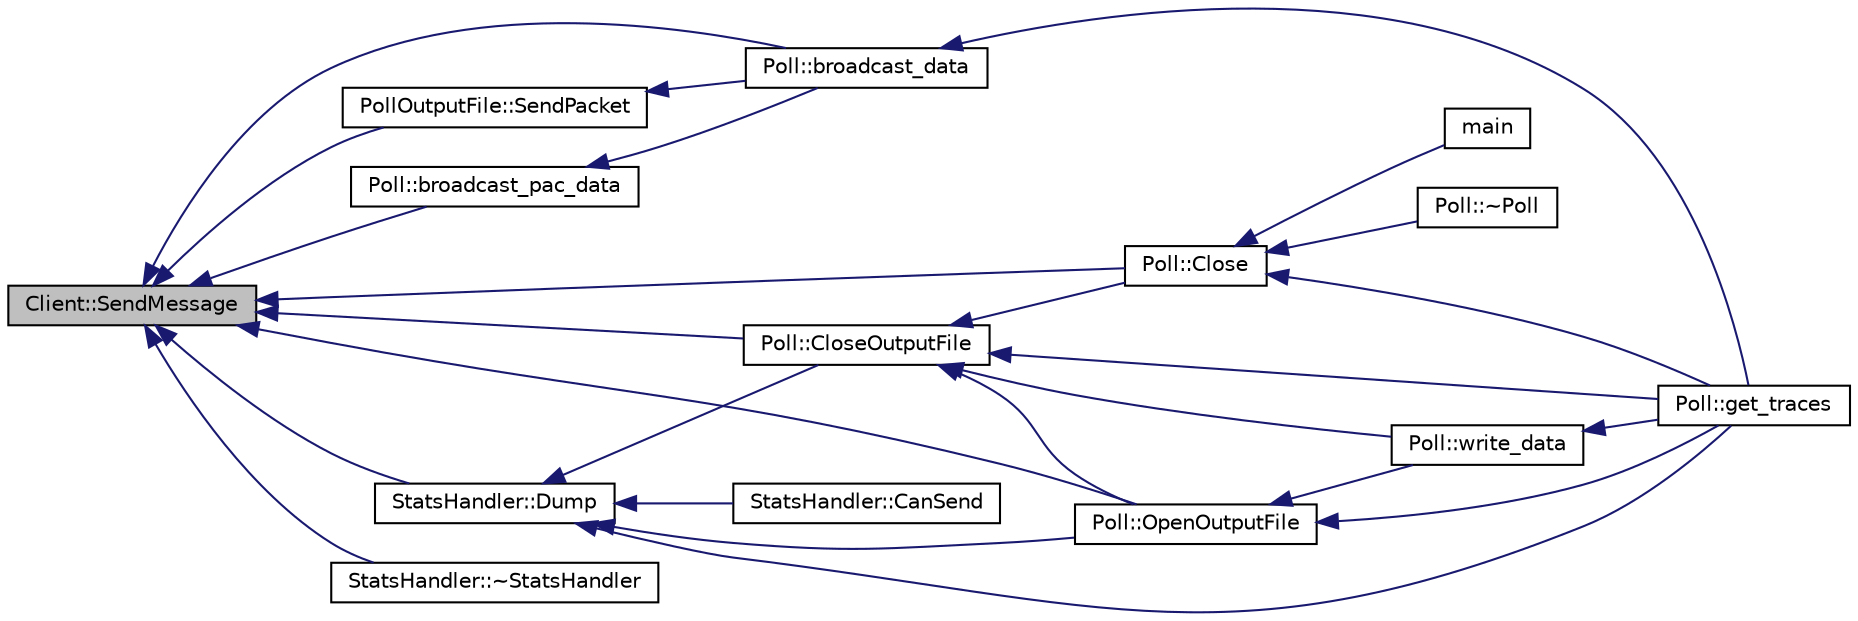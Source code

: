 digraph "Client::SendMessage"
{
  edge [fontname="Helvetica",fontsize="10",labelfontname="Helvetica",labelfontsize="10"];
  node [fontname="Helvetica",fontsize="10",shape=record];
  rankdir="LR";
  Node1 [label="Client::SendMessage",height=0.2,width=0.4,color="black", fillcolor="grey75", style="filled", fontcolor="black"];
  Node1 -> Node2 [dir="back",color="midnightblue",fontsize="10",style="solid",fontname="Helvetica"];
  Node2 [label="PollOutputFile::SendPacket",height=0.2,width=0.4,color="black", fillcolor="white", style="filled",URL="$dd/dcd/class_poll_output_file.html#aed6504c551a8052d56b89ed60c175e65"];
  Node2 -> Node3 [dir="back",color="midnightblue",fontsize="10",style="solid",fontname="Helvetica"];
  Node3 [label="Poll::broadcast_data",height=0.2,width=0.4,color="black", fillcolor="white", style="filled",URL="$d6/db0/class_poll.html#a2c19891ad6e9da2eacf7e208cec08db0",tooltip="Broadcast a data spill onto the network. "];
  Node3 -> Node4 [dir="back",color="midnightblue",fontsize="10",style="solid",fontname="Helvetica"];
  Node4 [label="Poll::get_traces",height=0.2,width=0.4,color="black", fillcolor="white", style="filled",URL="$d6/db0/class_poll.html#a7bc77d04169be53d1a3553e0a55932d6",tooltip="Acquire raw traces from a pixie module. "];
  Node1 -> Node5 [dir="back",color="midnightblue",fontsize="10",style="solid",fontname="Helvetica"];
  Node5 [label="Poll::Close",height=0.2,width=0.4,color="black", fillcolor="white", style="filled",URL="$d6/db0/class_poll.html#ab16cd3eb72cac653541300cb6536e710",tooltip="Close the sockets, any open files, and clean up. "];
  Node5 -> Node6 [dir="back",color="midnightblue",fontsize="10",style="solid",fontname="Helvetica"];
  Node6 [label="main",height=0.2,width=0.4,color="black", fillcolor="white", style="filled",URL="$d1/d50/poll2_8cpp.html#a0ddf1224851353fc92bfbff6f499fa97"];
  Node5 -> Node7 [dir="back",color="midnightblue",fontsize="10",style="solid",fontname="Helvetica"];
  Node7 [label="Poll::~Poll",height=0.2,width=0.4,color="black", fillcolor="white", style="filled",URL="$d6/db0/class_poll.html#ab99bf5ecc1992b6023e19fbb6b321f7a",tooltip="Destructor. "];
  Node5 -> Node4 [dir="back",color="midnightblue",fontsize="10",style="solid",fontname="Helvetica"];
  Node1 -> Node8 [dir="back",color="midnightblue",fontsize="10",style="solid",fontname="Helvetica"];
  Node8 [label="Poll::CloseOutputFile",height=0.2,width=0.4,color="black", fillcolor="white", style="filled",URL="$d6/db0/class_poll.html#a4f280e910a51c786a7b8e390921fa106",tooltip="Close the current output file, if one is open. "];
  Node8 -> Node5 [dir="back",color="midnightblue",fontsize="10",style="solid",fontname="Helvetica"];
  Node8 -> Node9 [dir="back",color="midnightblue",fontsize="10",style="solid",fontname="Helvetica"];
  Node9 [label="Poll::OpenOutputFile",height=0.2,width=0.4,color="black", fillcolor="white", style="filled",URL="$d6/db0/class_poll.html#adee13ef275973679b5524868be3cdc9c",tooltip="Opens a new file if no file is currently open. "];
  Node9 -> Node10 [dir="back",color="midnightblue",fontsize="10",style="solid",fontname="Helvetica"];
  Node10 [label="Poll::write_data",height=0.2,width=0.4,color="black", fillcolor="white", style="filled",URL="$d6/db0/class_poll.html#aa11d7496ff1d7eb58f6833822236bcac",tooltip="Write a data spill to disk. "];
  Node10 -> Node4 [dir="back",color="midnightblue",fontsize="10",style="solid",fontname="Helvetica"];
  Node9 -> Node4 [dir="back",color="midnightblue",fontsize="10",style="solid",fontname="Helvetica"];
  Node8 -> Node10 [dir="back",color="midnightblue",fontsize="10",style="solid",fontname="Helvetica"];
  Node8 -> Node4 [dir="back",color="midnightblue",fontsize="10",style="solid",fontname="Helvetica"];
  Node1 -> Node9 [dir="back",color="midnightblue",fontsize="10",style="solid",fontname="Helvetica"];
  Node1 -> Node3 [dir="back",color="midnightblue",fontsize="10",style="solid",fontname="Helvetica"];
  Node1 -> Node11 [dir="back",color="midnightblue",fontsize="10",style="solid",fontname="Helvetica"];
  Node11 [label="Poll::broadcast_pac_data",height=0.2,width=0.4,color="black", fillcolor="white", style="filled",URL="$d6/db0/class_poll.html#abdd920d14ae9c7a1b00bb9869e964f79",tooltip="Broadcast a data spill onto the network in the classic pacman format. "];
  Node11 -> Node3 [dir="back",color="midnightblue",fontsize="10",style="solid",fontname="Helvetica"];
  Node1 -> Node12 [dir="back",color="midnightblue",fontsize="10",style="solid",fontname="Helvetica"];
  Node12 [label="StatsHandler::~StatsHandler",height=0.2,width=0.4,color="black", fillcolor="white", style="filled",URL="$d2/d58/class_stats_handler.html#a806271149d0191bf8ea557759727ef21"];
  Node1 -> Node13 [dir="back",color="midnightblue",fontsize="10",style="solid",fontname="Helvetica"];
  Node13 [label="StatsHandler::Dump",height=0.2,width=0.4,color="black", fillcolor="white", style="filled",URL="$d2/d58/class_stats_handler.html#af5047dce80fd4f2c91863a485fa9fcb0"];
  Node13 -> Node8 [dir="back",color="midnightblue",fontsize="10",style="solid",fontname="Helvetica"];
  Node13 -> Node9 [dir="back",color="midnightblue",fontsize="10",style="solid",fontname="Helvetica"];
  Node13 -> Node4 [dir="back",color="midnightblue",fontsize="10",style="solid",fontname="Helvetica"];
  Node13 -> Node14 [dir="back",color="midnightblue",fontsize="10",style="solid",fontname="Helvetica"];
  Node14 [label="StatsHandler::CanSend",height=0.2,width=0.4,color="black", fillcolor="white", style="filled",URL="$d2/d58/class_stats_handler.html#a0466ff1c67ea95a94b1fc7c752d6d35c"];
}
